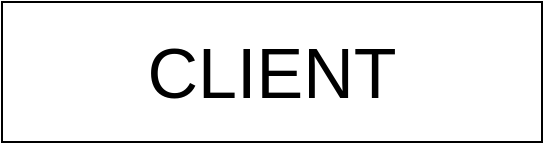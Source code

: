 <mxfile version="24.1.0" type="github">
  <diagram name="Seite-1" id="Se5GoBDr75xGsUrsnyKY">
    <mxGraphModel dx="1434" dy="754" grid="1" gridSize="10" guides="1" tooltips="1" connect="1" arrows="1" fold="1" page="1" pageScale="1" pageWidth="827" pageHeight="1169" math="0" shadow="0">
      <root>
        <mxCell id="0" />
        <mxCell id="1" parent="0" />
        <mxCell id="1DP0YrRp1GodrxpCtc5e-1" value="CLIENT" style="rounded=0;whiteSpace=wrap;html=1;fontSize=35;" vertex="1" parent="1">
          <mxGeometry x="30" y="10" width="270" height="70" as="geometry" />
        </mxCell>
      </root>
    </mxGraphModel>
  </diagram>
</mxfile>
